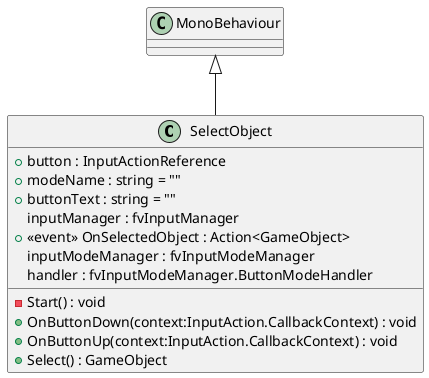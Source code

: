 @startuml
class SelectObject {
    + button : InputActionReference
    + modeName : string = ""
    + buttonText : string = ""
    inputManager : fvInputManager
    +  <<event>> OnSelectedObject : Action<GameObject> 
    inputModeManager : fvInputModeManager
    handler : fvInputModeManager.ButtonModeHandler
    - Start() : void
    + OnButtonDown(context:InputAction.CallbackContext) : void
    + OnButtonUp(context:InputAction.CallbackContext) : void
    + Select() : GameObject
}
MonoBehaviour <|-- SelectObject
@enduml
